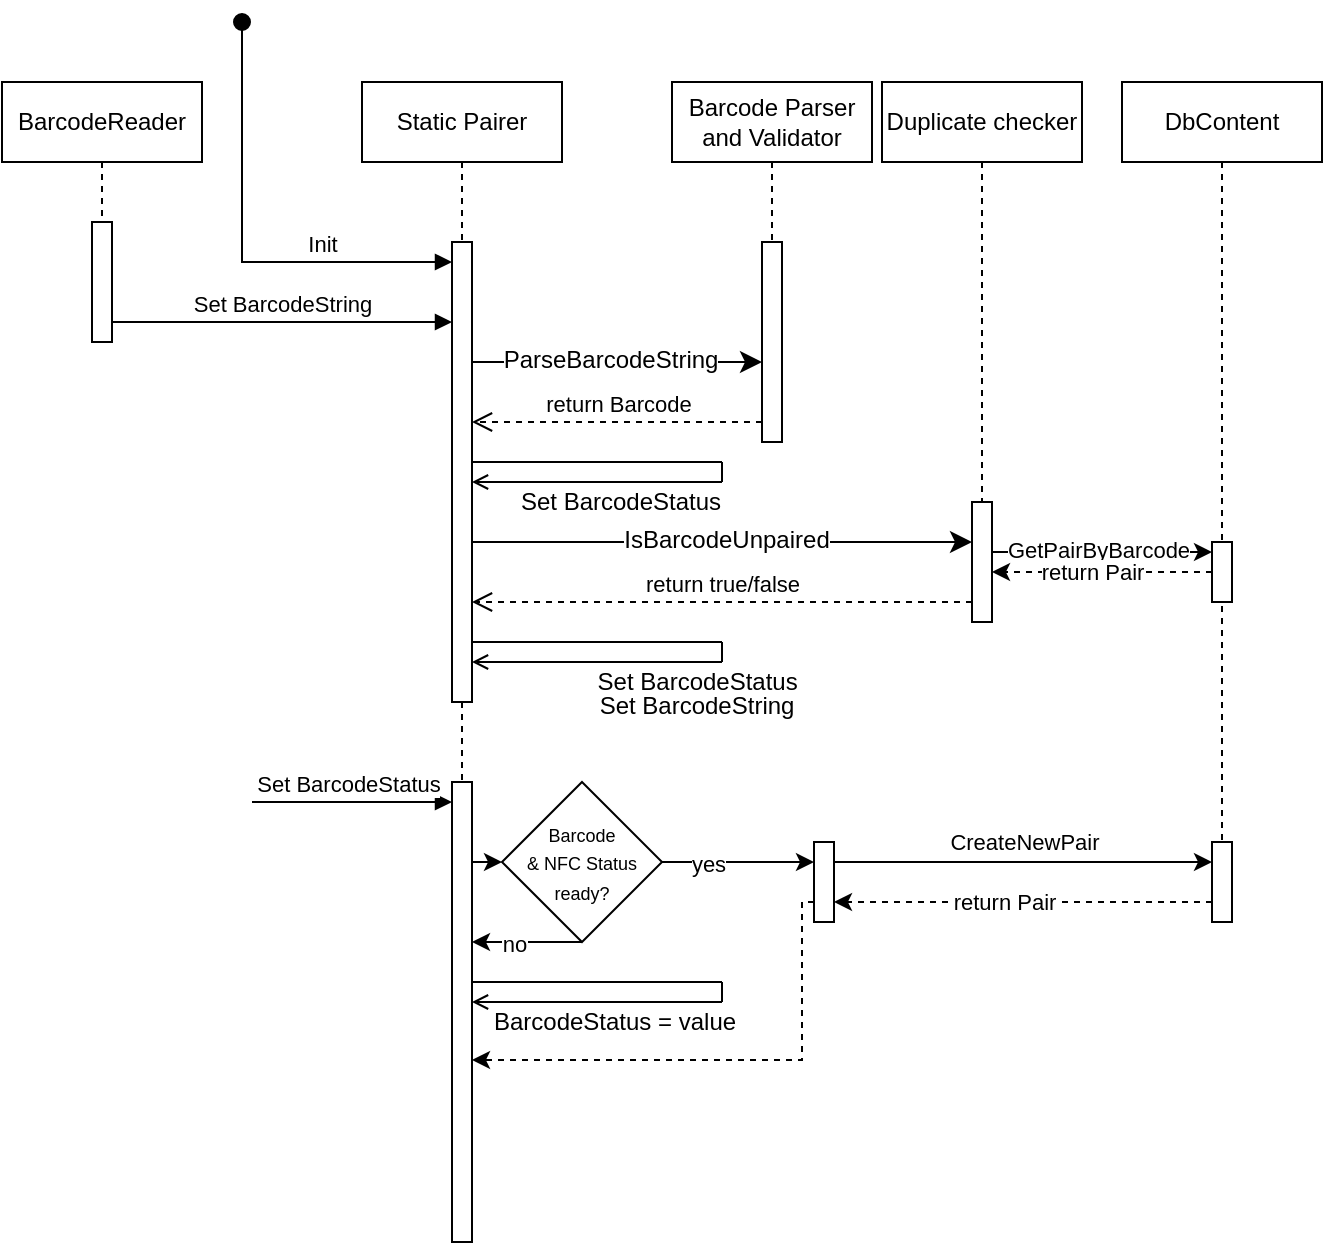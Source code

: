 <mxfile version="23.1.5" type="github">
  <diagram name="Page-1" id="2YBvvXClWsGukQMizWep">
    <mxGraphModel dx="683" dy="355" grid="1" gridSize="10" guides="1" tooltips="1" connect="1" arrows="1" fold="1" page="1" pageScale="1" pageWidth="850" pageHeight="1100" math="0" shadow="0">
      <root>
        <mxCell id="0" />
        <mxCell id="1" parent="0" />
        <mxCell id="aM9ryv3xv72pqoxQDRHE-1" value="BarcodeReader" style="shape=umlLifeline;perimeter=lifelinePerimeter;whiteSpace=wrap;html=1;container=0;dropTarget=0;collapsible=0;recursiveResize=0;outlineConnect=0;portConstraint=eastwest;newEdgeStyle={&quot;edgeStyle&quot;:&quot;elbowEdgeStyle&quot;,&quot;elbow&quot;:&quot;vertical&quot;,&quot;curved&quot;:0,&quot;rounded&quot;:0};" parent="1" vertex="1">
          <mxGeometry x="40" y="40" width="100" height="130" as="geometry" />
        </mxCell>
        <mxCell id="aM9ryv3xv72pqoxQDRHE-2" value="" style="html=1;points=[];perimeter=orthogonalPerimeter;outlineConnect=0;targetShapes=umlLifeline;portConstraint=eastwest;newEdgeStyle={&quot;edgeStyle&quot;:&quot;elbowEdgeStyle&quot;,&quot;elbow&quot;:&quot;vertical&quot;,&quot;curved&quot;:0,&quot;rounded&quot;:0};" parent="aM9ryv3xv72pqoxQDRHE-1" vertex="1">
          <mxGeometry x="45" y="70" width="10" height="60" as="geometry" />
        </mxCell>
        <mxCell id="aM9ryv3xv72pqoxQDRHE-5" value="Static Pairer" style="shape=umlLifeline;perimeter=lifelinePerimeter;whiteSpace=wrap;html=1;container=0;dropTarget=0;collapsible=0;recursiveResize=0;outlineConnect=0;portConstraint=eastwest;newEdgeStyle={&quot;edgeStyle&quot;:&quot;elbowEdgeStyle&quot;,&quot;elbow&quot;:&quot;vertical&quot;,&quot;curved&quot;:0,&quot;rounded&quot;:0};" parent="1" vertex="1">
          <mxGeometry x="220" y="40" width="100" height="480" as="geometry" />
        </mxCell>
        <mxCell id="aM9ryv3xv72pqoxQDRHE-6" value="" style="html=1;points=[];perimeter=orthogonalPerimeter;outlineConnect=0;targetShapes=umlLifeline;portConstraint=eastwest;newEdgeStyle={&quot;edgeStyle&quot;:&quot;elbowEdgeStyle&quot;,&quot;elbow&quot;:&quot;vertical&quot;,&quot;curved&quot;:0,&quot;rounded&quot;:0};" parent="aM9ryv3xv72pqoxQDRHE-5" vertex="1">
          <mxGeometry x="45" y="80" width="10" height="230" as="geometry" />
        </mxCell>
        <mxCell id="_wtkWSnnYWKDT-DjV6Sq-13" value="" style="html=1;points=[];perimeter=orthogonalPerimeter;outlineConnect=0;targetShapes=umlLifeline;portConstraint=eastwest;newEdgeStyle={&quot;edgeStyle&quot;:&quot;elbowEdgeStyle&quot;,&quot;elbow&quot;:&quot;vertical&quot;,&quot;curved&quot;:0,&quot;rounded&quot;:0};" vertex="1" parent="aM9ryv3xv72pqoxQDRHE-5">
          <mxGeometry x="45" y="350" width="10" height="230" as="geometry" />
        </mxCell>
        <mxCell id="aM9ryv3xv72pqoxQDRHE-7" value="Set BarcodeString" style="html=1;verticalAlign=bottom;endArrow=block;edgeStyle=elbowEdgeStyle;elbow=vertical;curved=0;rounded=0;" parent="1" edge="1">
          <mxGeometry relative="1" as="geometry">
            <mxPoint x="95" y="160" as="sourcePoint" />
            <Array as="points">
              <mxPoint x="180" y="160" />
            </Array>
            <mxPoint x="265" y="160" as="targetPoint" />
          </mxGeometry>
        </mxCell>
        <mxCell id="aM9ryv3xv72pqoxQDRHE-3" value="Init" style="html=1;verticalAlign=bottom;startArrow=oval;endArrow=block;startSize=8;edgeStyle=elbowEdgeStyle;elbow=vertical;curved=0;rounded=0;" parent="1" edge="1">
          <mxGeometry x="0.422" relative="1" as="geometry">
            <mxPoint x="160" y="10" as="sourcePoint" />
            <mxPoint x="265" y="130" as="targetPoint" />
            <Array as="points">
              <mxPoint x="220" y="130" />
            </Array>
            <mxPoint as="offset" />
          </mxGeometry>
        </mxCell>
        <mxCell id="McDyzSX9V_Zi_3X4uK30-2" value="" style="edgeStyle=elbowEdgeStyle;curved=0;rounded=0;orthogonalLoop=1;jettySize=auto;html=1;elbow=vertical;fontSize=12;startSize=8;endSize=8;" parent="1" target="McDyzSX9V_Zi_3X4uK30-13" edge="1">
          <mxGeometry relative="1" as="geometry">
            <mxPoint x="275" y="180" as="sourcePoint" />
          </mxGeometry>
        </mxCell>
        <mxCell id="McDyzSX9V_Zi_3X4uK30-7" value="ParseBarcodeString" style="edgeLabel;html=1;align=center;verticalAlign=middle;resizable=0;points=[];fontSize=12;" parent="McDyzSX9V_Zi_3X4uK30-2" vertex="1" connectable="0">
          <mxGeometry x="0.09" y="1" relative="1" as="geometry">
            <mxPoint x="-10" as="offset" />
          </mxGeometry>
        </mxCell>
        <mxCell id="McDyzSX9V_Zi_3X4uK30-8" value="return Barcode" style="html=1;verticalAlign=bottom;endArrow=open;dashed=1;endSize=8;edgeStyle=elbowEdgeStyle;elbow=vertical;curved=0;rounded=0;" parent="1" source="McDyzSX9V_Zi_3X4uK30-13" target="aM9ryv3xv72pqoxQDRHE-6" edge="1">
          <mxGeometry relative="1" as="geometry">
            <mxPoint x="280" y="210" as="targetPoint" />
            <Array as="points">
              <mxPoint x="345" y="210" />
            </Array>
            <mxPoint x="420" y="210" as="sourcePoint" />
          </mxGeometry>
        </mxCell>
        <mxCell id="McDyzSX9V_Zi_3X4uK30-12" value="Barcode Parser and Validator" style="shape=umlLifeline;perimeter=lifelinePerimeter;whiteSpace=wrap;html=1;container=0;dropTarget=0;collapsible=0;recursiveResize=0;outlineConnect=0;portConstraint=eastwest;newEdgeStyle={&quot;edgeStyle&quot;:&quot;elbowEdgeStyle&quot;,&quot;elbow&quot;:&quot;vertical&quot;,&quot;curved&quot;:0,&quot;rounded&quot;:0};" parent="1" vertex="1">
          <mxGeometry x="375" y="40" width="100" height="180" as="geometry" />
        </mxCell>
        <mxCell id="McDyzSX9V_Zi_3X4uK30-13" value="" style="html=1;points=[];perimeter=orthogonalPerimeter;outlineConnect=0;targetShapes=umlLifeline;portConstraint=eastwest;newEdgeStyle={&quot;edgeStyle&quot;:&quot;elbowEdgeStyle&quot;,&quot;elbow&quot;:&quot;vertical&quot;,&quot;curved&quot;:0,&quot;rounded&quot;:0};" parent="McDyzSX9V_Zi_3X4uK30-12" vertex="1">
          <mxGeometry x="45" y="80" width="10" height="100" as="geometry" />
        </mxCell>
        <mxCell id="McDyzSX9V_Zi_3X4uK30-24" value="" style="group" parent="1" vertex="1" connectable="0">
          <mxGeometry x="275" y="270" width="125" height="10" as="geometry" />
        </mxCell>
        <mxCell id="McDyzSX9V_Zi_3X4uK30-28" value="" style="group" parent="McDyzSX9V_Zi_3X4uK30-24" vertex="1" connectable="0">
          <mxGeometry width="125" height="10" as="geometry" />
        </mxCell>
        <mxCell id="McDyzSX9V_Zi_3X4uK30-29" value="" style="group" parent="McDyzSX9V_Zi_3X4uK30-28" vertex="1" connectable="0">
          <mxGeometry y="-40" width="125" height="10" as="geometry" />
        </mxCell>
        <mxCell id="McDyzSX9V_Zi_3X4uK30-19" value="" style="html=1;verticalAlign=bottom;endArrow=open;dashed=0;edgeStyle=elbowEdgeStyle;elbow=vertical;curved=0;rounded=0;" parent="McDyzSX9V_Zi_3X4uK30-29" edge="1">
          <mxGeometry relative="1" as="geometry">
            <mxPoint y="10" as="targetPoint" />
            <Array as="points">
              <mxPoint x="114.83" y="10" />
            </Array>
            <mxPoint x="125" y="10" as="sourcePoint" />
          </mxGeometry>
        </mxCell>
        <mxCell id="McDyzSX9V_Zi_3X4uK30-22" value="" style="endArrow=none;html=1;rounded=0;fontSize=12;startSize=8;endSize=8;" parent="McDyzSX9V_Zi_3X4uK30-29" edge="1">
          <mxGeometry width="50" height="50" relative="1" as="geometry">
            <mxPoint as="sourcePoint" />
            <mxPoint x="125" as="targetPoint" />
          </mxGeometry>
        </mxCell>
        <mxCell id="McDyzSX9V_Zi_3X4uK30-25" value="Set BarcodeStatus" style="edgeLabel;html=1;align=center;verticalAlign=middle;resizable=0;points=[];fontSize=12;" parent="McDyzSX9V_Zi_3X4uK30-22" vertex="1" connectable="0">
          <mxGeometry x="0.344" y="-4" relative="1" as="geometry">
            <mxPoint x="-10" y="16" as="offset" />
          </mxGeometry>
        </mxCell>
        <mxCell id="McDyzSX9V_Zi_3X4uK30-23" value="" style="endArrow=none;html=1;rounded=0;fontSize=12;startSize=8;endSize=8;" parent="McDyzSX9V_Zi_3X4uK30-29" edge="1">
          <mxGeometry width="50" height="50" relative="1" as="geometry">
            <mxPoint x="125" y="10" as="sourcePoint" />
            <mxPoint x="125" as="targetPoint" />
          </mxGeometry>
        </mxCell>
        <mxCell id="McDyzSX9V_Zi_3X4uK30-26" value="Duplicate checker" style="shape=umlLifeline;perimeter=lifelinePerimeter;whiteSpace=wrap;html=1;container=0;dropTarget=0;collapsible=0;recursiveResize=0;outlineConnect=0;portConstraint=eastwest;newEdgeStyle={&quot;edgeStyle&quot;:&quot;elbowEdgeStyle&quot;,&quot;elbow&quot;:&quot;vertical&quot;,&quot;curved&quot;:0,&quot;rounded&quot;:0};" parent="1" vertex="1">
          <mxGeometry x="480" y="40" width="100" height="270" as="geometry" />
        </mxCell>
        <mxCell id="McDyzSX9V_Zi_3X4uK30-27" value="" style="html=1;points=[];perimeter=orthogonalPerimeter;outlineConnect=0;targetShapes=umlLifeline;portConstraint=eastwest;newEdgeStyle={&quot;edgeStyle&quot;:&quot;elbowEdgeStyle&quot;,&quot;elbow&quot;:&quot;vertical&quot;,&quot;curved&quot;:0,&quot;rounded&quot;:0};" parent="McDyzSX9V_Zi_3X4uK30-26" vertex="1">
          <mxGeometry x="45" y="210" width="10" height="60" as="geometry" />
        </mxCell>
        <mxCell id="McDyzSX9V_Zi_3X4uK30-32" value="" style="edgeStyle=elbowEdgeStyle;curved=0;rounded=0;orthogonalLoop=1;jettySize=auto;html=1;elbow=vertical;fontSize=12;startSize=8;endSize=8;" parent="1" target="McDyzSX9V_Zi_3X4uK30-27" edge="1">
          <mxGeometry relative="1" as="geometry">
            <mxPoint x="275" y="270" as="sourcePoint" />
            <mxPoint x="529.5" y="270" as="targetPoint" />
          </mxGeometry>
        </mxCell>
        <mxCell id="McDyzSX9V_Zi_3X4uK30-33" value="IsBarcodeUnpaired" style="edgeLabel;html=1;align=center;verticalAlign=middle;resizable=0;points=[];fontSize=12;" parent="McDyzSX9V_Zi_3X4uK30-32" vertex="1" connectable="0">
          <mxGeometry x="0.09" y="1" relative="1" as="geometry">
            <mxPoint x="-10" as="offset" />
          </mxGeometry>
        </mxCell>
        <mxCell id="McDyzSX9V_Zi_3X4uK30-34" value="return true/false" style="html=1;verticalAlign=bottom;endArrow=open;dashed=1;endSize=8;edgeStyle=elbowEdgeStyle;elbow=vertical;curved=0;rounded=0;" parent="1" edge="1">
          <mxGeometry relative="1" as="geometry">
            <mxPoint x="275" y="300" as="targetPoint" />
            <Array as="points">
              <mxPoint x="370" y="300" />
            </Array>
            <mxPoint x="525" y="300" as="sourcePoint" />
          </mxGeometry>
        </mxCell>
        <mxCell id="_wtkWSnnYWKDT-DjV6Sq-1" value="DbContent" style="shape=umlLifeline;perimeter=lifelinePerimeter;whiteSpace=wrap;html=1;container=0;dropTarget=0;collapsible=0;recursiveResize=0;outlineConnect=0;portConstraint=eastwest;newEdgeStyle={&quot;edgeStyle&quot;:&quot;elbowEdgeStyle&quot;,&quot;elbow&quot;:&quot;vertical&quot;,&quot;curved&quot;:0,&quot;rounded&quot;:0};" vertex="1" parent="1">
          <mxGeometry x="600" y="40" width="100" height="420" as="geometry" />
        </mxCell>
        <mxCell id="_wtkWSnnYWKDT-DjV6Sq-2" value="" style="html=1;points=[];perimeter=orthogonalPerimeter;outlineConnect=0;targetShapes=umlLifeline;portConstraint=eastwest;newEdgeStyle={&quot;edgeStyle&quot;:&quot;elbowEdgeStyle&quot;,&quot;elbow&quot;:&quot;vertical&quot;,&quot;curved&quot;:0,&quot;rounded&quot;:0};" vertex="1" parent="_wtkWSnnYWKDT-DjV6Sq-1">
          <mxGeometry x="45" y="230" width="10" height="30" as="geometry" />
        </mxCell>
        <mxCell id="_wtkWSnnYWKDT-DjV6Sq-3" value="" style="edgeStyle=elbowEdgeStyle;rounded=0;orthogonalLoop=1;jettySize=auto;html=1;elbow=horizontal;curved=0;" edge="1" parent="1">
          <mxGeometry relative="1" as="geometry">
            <mxPoint x="535" y="275" as="sourcePoint" />
            <mxPoint x="645" y="275" as="targetPoint" />
          </mxGeometry>
        </mxCell>
        <mxCell id="_wtkWSnnYWKDT-DjV6Sq-4" value="GetPairByBarcode" style="edgeLabel;html=1;align=center;verticalAlign=middle;resizable=0;points=[];" vertex="1" connectable="0" parent="_wtkWSnnYWKDT-DjV6Sq-3">
          <mxGeometry x="-0.4" y="1" relative="1" as="geometry">
            <mxPoint x="20" as="offset" />
          </mxGeometry>
        </mxCell>
        <mxCell id="_wtkWSnnYWKDT-DjV6Sq-5" value="" style="edgeStyle=elbowEdgeStyle;rounded=0;orthogonalLoop=1;jettySize=auto;html=1;elbow=horizontal;curved=0;dashed=1;" edge="1" parent="1">
          <mxGeometry relative="1" as="geometry">
            <mxPoint x="645" y="285" as="sourcePoint" />
            <mxPoint x="535" y="285" as="targetPoint" />
          </mxGeometry>
        </mxCell>
        <mxCell id="_wtkWSnnYWKDT-DjV6Sq-7" value="return Pair" style="edgeLabel;html=1;align=center;verticalAlign=middle;resizable=0;points=[];" vertex="1" connectable="0" parent="_wtkWSnnYWKDT-DjV6Sq-5">
          <mxGeometry x="0.098" relative="1" as="geometry">
            <mxPoint as="offset" />
          </mxGeometry>
        </mxCell>
        <mxCell id="_wtkWSnnYWKDT-DjV6Sq-8" value="" style="group" vertex="1" connectable="0" parent="1">
          <mxGeometry x="275" y="320" width="125" height="10" as="geometry" />
        </mxCell>
        <mxCell id="_wtkWSnnYWKDT-DjV6Sq-9" value="" style="html=1;verticalAlign=bottom;endArrow=open;dashed=0;edgeStyle=elbowEdgeStyle;elbow=vertical;curved=0;rounded=0;" edge="1" parent="_wtkWSnnYWKDT-DjV6Sq-8">
          <mxGeometry relative="1" as="geometry">
            <mxPoint y="10" as="targetPoint" />
            <Array as="points">
              <mxPoint x="114.83" y="10" />
            </Array>
            <mxPoint x="125" y="10" as="sourcePoint" />
          </mxGeometry>
        </mxCell>
        <mxCell id="_wtkWSnnYWKDT-DjV6Sq-10" value="" style="endArrow=none;html=1;rounded=0;fontSize=12;startSize=8;endSize=8;" edge="1" parent="_wtkWSnnYWKDT-DjV6Sq-8">
          <mxGeometry width="50" height="50" relative="1" as="geometry">
            <mxPoint as="sourcePoint" />
            <mxPoint x="125" as="targetPoint" />
          </mxGeometry>
        </mxCell>
        <mxCell id="_wtkWSnnYWKDT-DjV6Sq-11" value="Set BarcodeStatus&amp;nbsp;" style="edgeLabel;html=1;align=center;verticalAlign=middle;resizable=0;points=[];fontSize=12;" vertex="1" connectable="0" parent="_wtkWSnnYWKDT-DjV6Sq-10">
          <mxGeometry x="0.344" y="-4" relative="1" as="geometry">
            <mxPoint x="30" y="16" as="offset" />
          </mxGeometry>
        </mxCell>
        <mxCell id="_wtkWSnnYWKDT-DjV6Sq-12" value="" style="endArrow=none;html=1;rounded=0;fontSize=12;startSize=8;endSize=8;" edge="1" parent="_wtkWSnnYWKDT-DjV6Sq-8">
          <mxGeometry width="50" height="50" relative="1" as="geometry">
            <mxPoint x="125" y="10" as="sourcePoint" />
            <mxPoint x="125" as="targetPoint" />
          </mxGeometry>
        </mxCell>
        <mxCell id="_wtkWSnnYWKDT-DjV6Sq-14" value="Set BarcodeStatus" style="html=1;verticalAlign=bottom;endArrow=block;edgeStyle=elbowEdgeStyle;elbow=vertical;curved=0;rounded=0;" edge="1" parent="1" target="_wtkWSnnYWKDT-DjV6Sq-13">
          <mxGeometry relative="1" as="geometry">
            <mxPoint x="170" y="400" as="sourcePoint" />
            <Array as="points">
              <mxPoint x="165" y="400" />
            </Array>
            <mxPoint x="250" y="400" as="targetPoint" />
          </mxGeometry>
        </mxCell>
        <mxCell id="_wtkWSnnYWKDT-DjV6Sq-15" value="Set BarcodeString" style="edgeLabel;html=1;align=center;verticalAlign=middle;resizable=0;points=[];fontSize=12;" vertex="1" connectable="0" parent="1">
          <mxGeometry x="386.997" y="352.0" as="geometry" />
        </mxCell>
        <mxCell id="_wtkWSnnYWKDT-DjV6Sq-17" value="" style="edgeStyle=elbowEdgeStyle;rounded=0;orthogonalLoop=1;jettySize=auto;html=1;elbow=vertical;curved=0;entryX=0;entryY=0.5;entryDx=0;entryDy=0;" edge="1" parent="1" source="_wtkWSnnYWKDT-DjV6Sq-13" target="_wtkWSnnYWKDT-DjV6Sq-16">
          <mxGeometry relative="1" as="geometry" />
        </mxCell>
        <mxCell id="_wtkWSnnYWKDT-DjV6Sq-22" value="" style="whiteSpace=wrap;html=1;" vertex="1" parent="1">
          <mxGeometry x="446" y="420" width="10" height="40" as="geometry" />
        </mxCell>
        <mxCell id="_wtkWSnnYWKDT-DjV6Sq-26" value="" style="edgeStyle=elbowEdgeStyle;rounded=0;orthogonalLoop=1;jettySize=auto;html=1;elbow=horizontal;curved=0;exitX=1;exitY=0.25;exitDx=0;exitDy=0;entryX=0;entryY=0.25;entryDx=0;entryDy=0;" edge="1" parent="1" source="_wtkWSnnYWKDT-DjV6Sq-22" target="_wtkWSnnYWKDT-DjV6Sq-30">
          <mxGeometry relative="1" as="geometry">
            <mxPoint x="400" y="429.36" as="sourcePoint" />
            <mxPoint x="643.67" y="418.55" as="targetPoint" />
          </mxGeometry>
        </mxCell>
        <mxCell id="_wtkWSnnYWKDT-DjV6Sq-27" value="CreateNewPair" style="edgeLabel;html=1;align=center;verticalAlign=middle;resizable=0;points=[];" vertex="1" connectable="0" parent="_wtkWSnnYWKDT-DjV6Sq-26">
          <mxGeometry x="-0.4" y="1" relative="1" as="geometry">
            <mxPoint x="38" y="-9" as="offset" />
          </mxGeometry>
        </mxCell>
        <mxCell id="_wtkWSnnYWKDT-DjV6Sq-28" value="" style="edgeStyle=elbowEdgeStyle;rounded=0;orthogonalLoop=1;jettySize=auto;html=1;elbow=horizontal;curved=0;dashed=1;entryX=1;entryY=0.75;entryDx=0;entryDy=0;exitX=0;exitY=0.75;exitDx=0;exitDy=0;" edge="1" parent="1" source="_wtkWSnnYWKDT-DjV6Sq-30" target="_wtkWSnnYWKDT-DjV6Sq-22">
          <mxGeometry relative="1" as="geometry">
            <mxPoint x="645" y="435.0" as="sourcePoint" />
            <mxPoint x="450" y="450" as="targetPoint" />
          </mxGeometry>
        </mxCell>
        <mxCell id="_wtkWSnnYWKDT-DjV6Sq-29" value="return Pair" style="edgeLabel;html=1;align=center;verticalAlign=middle;resizable=0;points=[];" vertex="1" connectable="0" parent="_wtkWSnnYWKDT-DjV6Sq-28">
          <mxGeometry x="0.098" relative="1" as="geometry">
            <mxPoint as="offset" />
          </mxGeometry>
        </mxCell>
        <mxCell id="_wtkWSnnYWKDT-DjV6Sq-30" value="" style="whiteSpace=wrap;html=1;" vertex="1" parent="1">
          <mxGeometry x="645" y="420" width="10" height="40" as="geometry" />
        </mxCell>
        <mxCell id="_wtkWSnnYWKDT-DjV6Sq-16" value="&lt;font style=&quot;font-size: 9px;&quot;&gt;Barcode &lt;br&gt;&amp;amp; NFC Status&lt;br&gt;ready?&lt;/font&gt;" style="rhombus;whiteSpace=wrap;html=1;" vertex="1" parent="1">
          <mxGeometry x="290" y="390" width="80" height="80" as="geometry" />
        </mxCell>
        <mxCell id="_wtkWSnnYWKDT-DjV6Sq-33" value="" style="edgeStyle=elbowEdgeStyle;rounded=0;orthogonalLoop=1;jettySize=auto;html=1;elbow=vertical;curved=0;entryX=0;entryY=0.25;entryDx=0;entryDy=0;exitX=1;exitY=0.5;exitDx=0;exitDy=0;" edge="1" parent="1" source="_wtkWSnnYWKDT-DjV6Sq-16" target="_wtkWSnnYWKDT-DjV6Sq-22">
          <mxGeometry relative="1" as="geometry">
            <mxPoint x="390" y="429.92" as="sourcePoint" />
            <mxPoint x="400" y="430" as="targetPoint" />
          </mxGeometry>
        </mxCell>
        <mxCell id="_wtkWSnnYWKDT-DjV6Sq-34" value="yes" style="edgeLabel;html=1;align=center;verticalAlign=middle;resizable=0;points=[];" vertex="1" connectable="0" parent="_wtkWSnnYWKDT-DjV6Sq-33">
          <mxGeometry x="-0.456" y="-1" relative="1" as="geometry">
            <mxPoint x="2" as="offset" />
          </mxGeometry>
        </mxCell>
        <mxCell id="_wtkWSnnYWKDT-DjV6Sq-37" value="" style="edgeStyle=elbowEdgeStyle;rounded=0;orthogonalLoop=1;jettySize=auto;html=1;elbow=horizontal;curved=0;dashed=1;exitX=0;exitY=0.75;exitDx=0;exitDy=0;" edge="1" parent="1" source="_wtkWSnnYWKDT-DjV6Sq-22">
          <mxGeometry relative="1" as="geometry">
            <mxPoint x="445.1" y="463.56" as="sourcePoint" />
            <mxPoint x="275" y="529" as="targetPoint" />
            <Array as="points">
              <mxPoint x="440" y="490" />
            </Array>
          </mxGeometry>
        </mxCell>
        <mxCell id="_wtkWSnnYWKDT-DjV6Sq-39" value="" style="endArrow=classic;html=1;rounded=0;exitX=0.5;exitY=1;exitDx=0;exitDy=0;" edge="1" parent="1" source="_wtkWSnnYWKDT-DjV6Sq-16" target="_wtkWSnnYWKDT-DjV6Sq-13">
          <mxGeometry width="50" height="50" relative="1" as="geometry">
            <mxPoint x="370" y="550" as="sourcePoint" />
            <mxPoint x="330" y="520" as="targetPoint" />
          </mxGeometry>
        </mxCell>
        <mxCell id="_wtkWSnnYWKDT-DjV6Sq-40" value="no" style="edgeLabel;html=1;align=center;verticalAlign=middle;resizable=0;points=[];" vertex="1" connectable="0" parent="_wtkWSnnYWKDT-DjV6Sq-39">
          <mxGeometry x="0.248" y="2" relative="1" as="geometry">
            <mxPoint y="-1" as="offset" />
          </mxGeometry>
        </mxCell>
        <mxCell id="_wtkWSnnYWKDT-DjV6Sq-41" value="" style="group" vertex="1" connectable="0" parent="1">
          <mxGeometry x="275" y="490" width="125" height="10" as="geometry" />
        </mxCell>
        <mxCell id="_wtkWSnnYWKDT-DjV6Sq-42" value="" style="html=1;verticalAlign=bottom;endArrow=open;dashed=0;edgeStyle=elbowEdgeStyle;elbow=vertical;curved=0;rounded=0;" edge="1" parent="_wtkWSnnYWKDT-DjV6Sq-41">
          <mxGeometry relative="1" as="geometry">
            <mxPoint y="10" as="targetPoint" />
            <Array as="points">
              <mxPoint x="114.83" y="10" />
            </Array>
            <mxPoint x="125" y="10" as="sourcePoint" />
          </mxGeometry>
        </mxCell>
        <mxCell id="_wtkWSnnYWKDT-DjV6Sq-43" value="" style="endArrow=none;html=1;rounded=0;fontSize=12;startSize=8;endSize=8;" edge="1" parent="_wtkWSnnYWKDT-DjV6Sq-41">
          <mxGeometry width="50" height="50" relative="1" as="geometry">
            <mxPoint as="sourcePoint" />
            <mxPoint x="125" as="targetPoint" />
          </mxGeometry>
        </mxCell>
        <mxCell id="_wtkWSnnYWKDT-DjV6Sq-44" value="BarcodeStatus = value" style="edgeLabel;html=1;align=center;verticalAlign=middle;resizable=0;points=[];fontSize=12;" vertex="1" connectable="0" parent="_wtkWSnnYWKDT-DjV6Sq-43">
          <mxGeometry x="0.344" y="-4" relative="1" as="geometry">
            <mxPoint x="-13" y="16" as="offset" />
          </mxGeometry>
        </mxCell>
        <mxCell id="_wtkWSnnYWKDT-DjV6Sq-45" value="" style="endArrow=none;html=1;rounded=0;fontSize=12;startSize=8;endSize=8;" edge="1" parent="_wtkWSnnYWKDT-DjV6Sq-41">
          <mxGeometry width="50" height="50" relative="1" as="geometry">
            <mxPoint x="125" y="10" as="sourcePoint" />
            <mxPoint x="125" as="targetPoint" />
          </mxGeometry>
        </mxCell>
      </root>
    </mxGraphModel>
  </diagram>
</mxfile>
